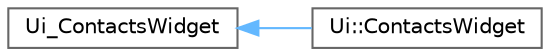 digraph "Graphical Class Hierarchy"
{
 // LATEX_PDF_SIZE
  bgcolor="transparent";
  edge [fontname=Helvetica,fontsize=10,labelfontname=Helvetica,labelfontsize=10];
  node [fontname=Helvetica,fontsize=10,shape=box,height=0.2,width=0.4];
  rankdir="LR";
  Node0 [id="Node000000",label="Ui_ContactsWidget",height=0.2,width=0.4,color="grey40", fillcolor="white", style="filled",URL="$classUi__ContactsWidget.html",tooltip=" "];
  Node0 -> Node1 [id="edge11_Node000000_Node000001",dir="back",color="steelblue1",style="solid",tooltip=" "];
  Node1 [id="Node000001",label="Ui::ContactsWidget",height=0.2,width=0.4,color="grey40", fillcolor="white", style="filled",URL="$classUi_1_1ContactsWidget.html",tooltip=" "];
}
